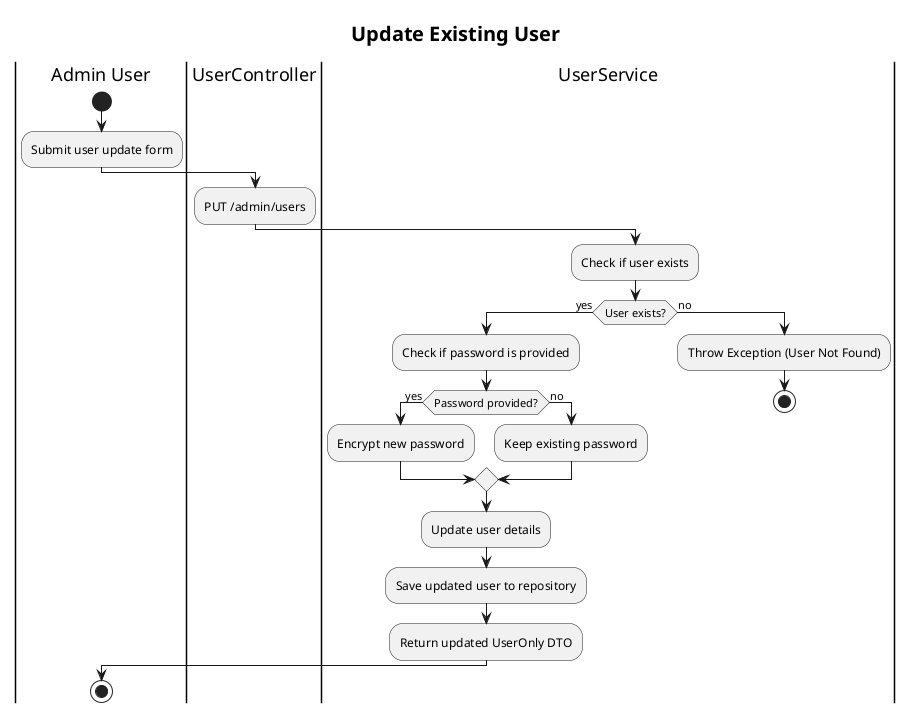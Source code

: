 @startuml
title <size:20>Update Existing User</size>
|Admin User|
start
:Submit user update form;

|UserController|
:PUT /admin/users;

|UserService|
:Check if user exists;

if (User exists?) then (yes)
    :Check if password is provided;
    if (Password provided?) then (yes)
        :Encrypt new password;
    else (no)
        :Keep existing password;
    endif

    :Update user details;
    :Save updated user to repository;
    :Return updated UserOnly DTO;
else (no)
    :Throw Exception (User Not Found);
    stop
endif

|Admin User|
stop
@enduml

